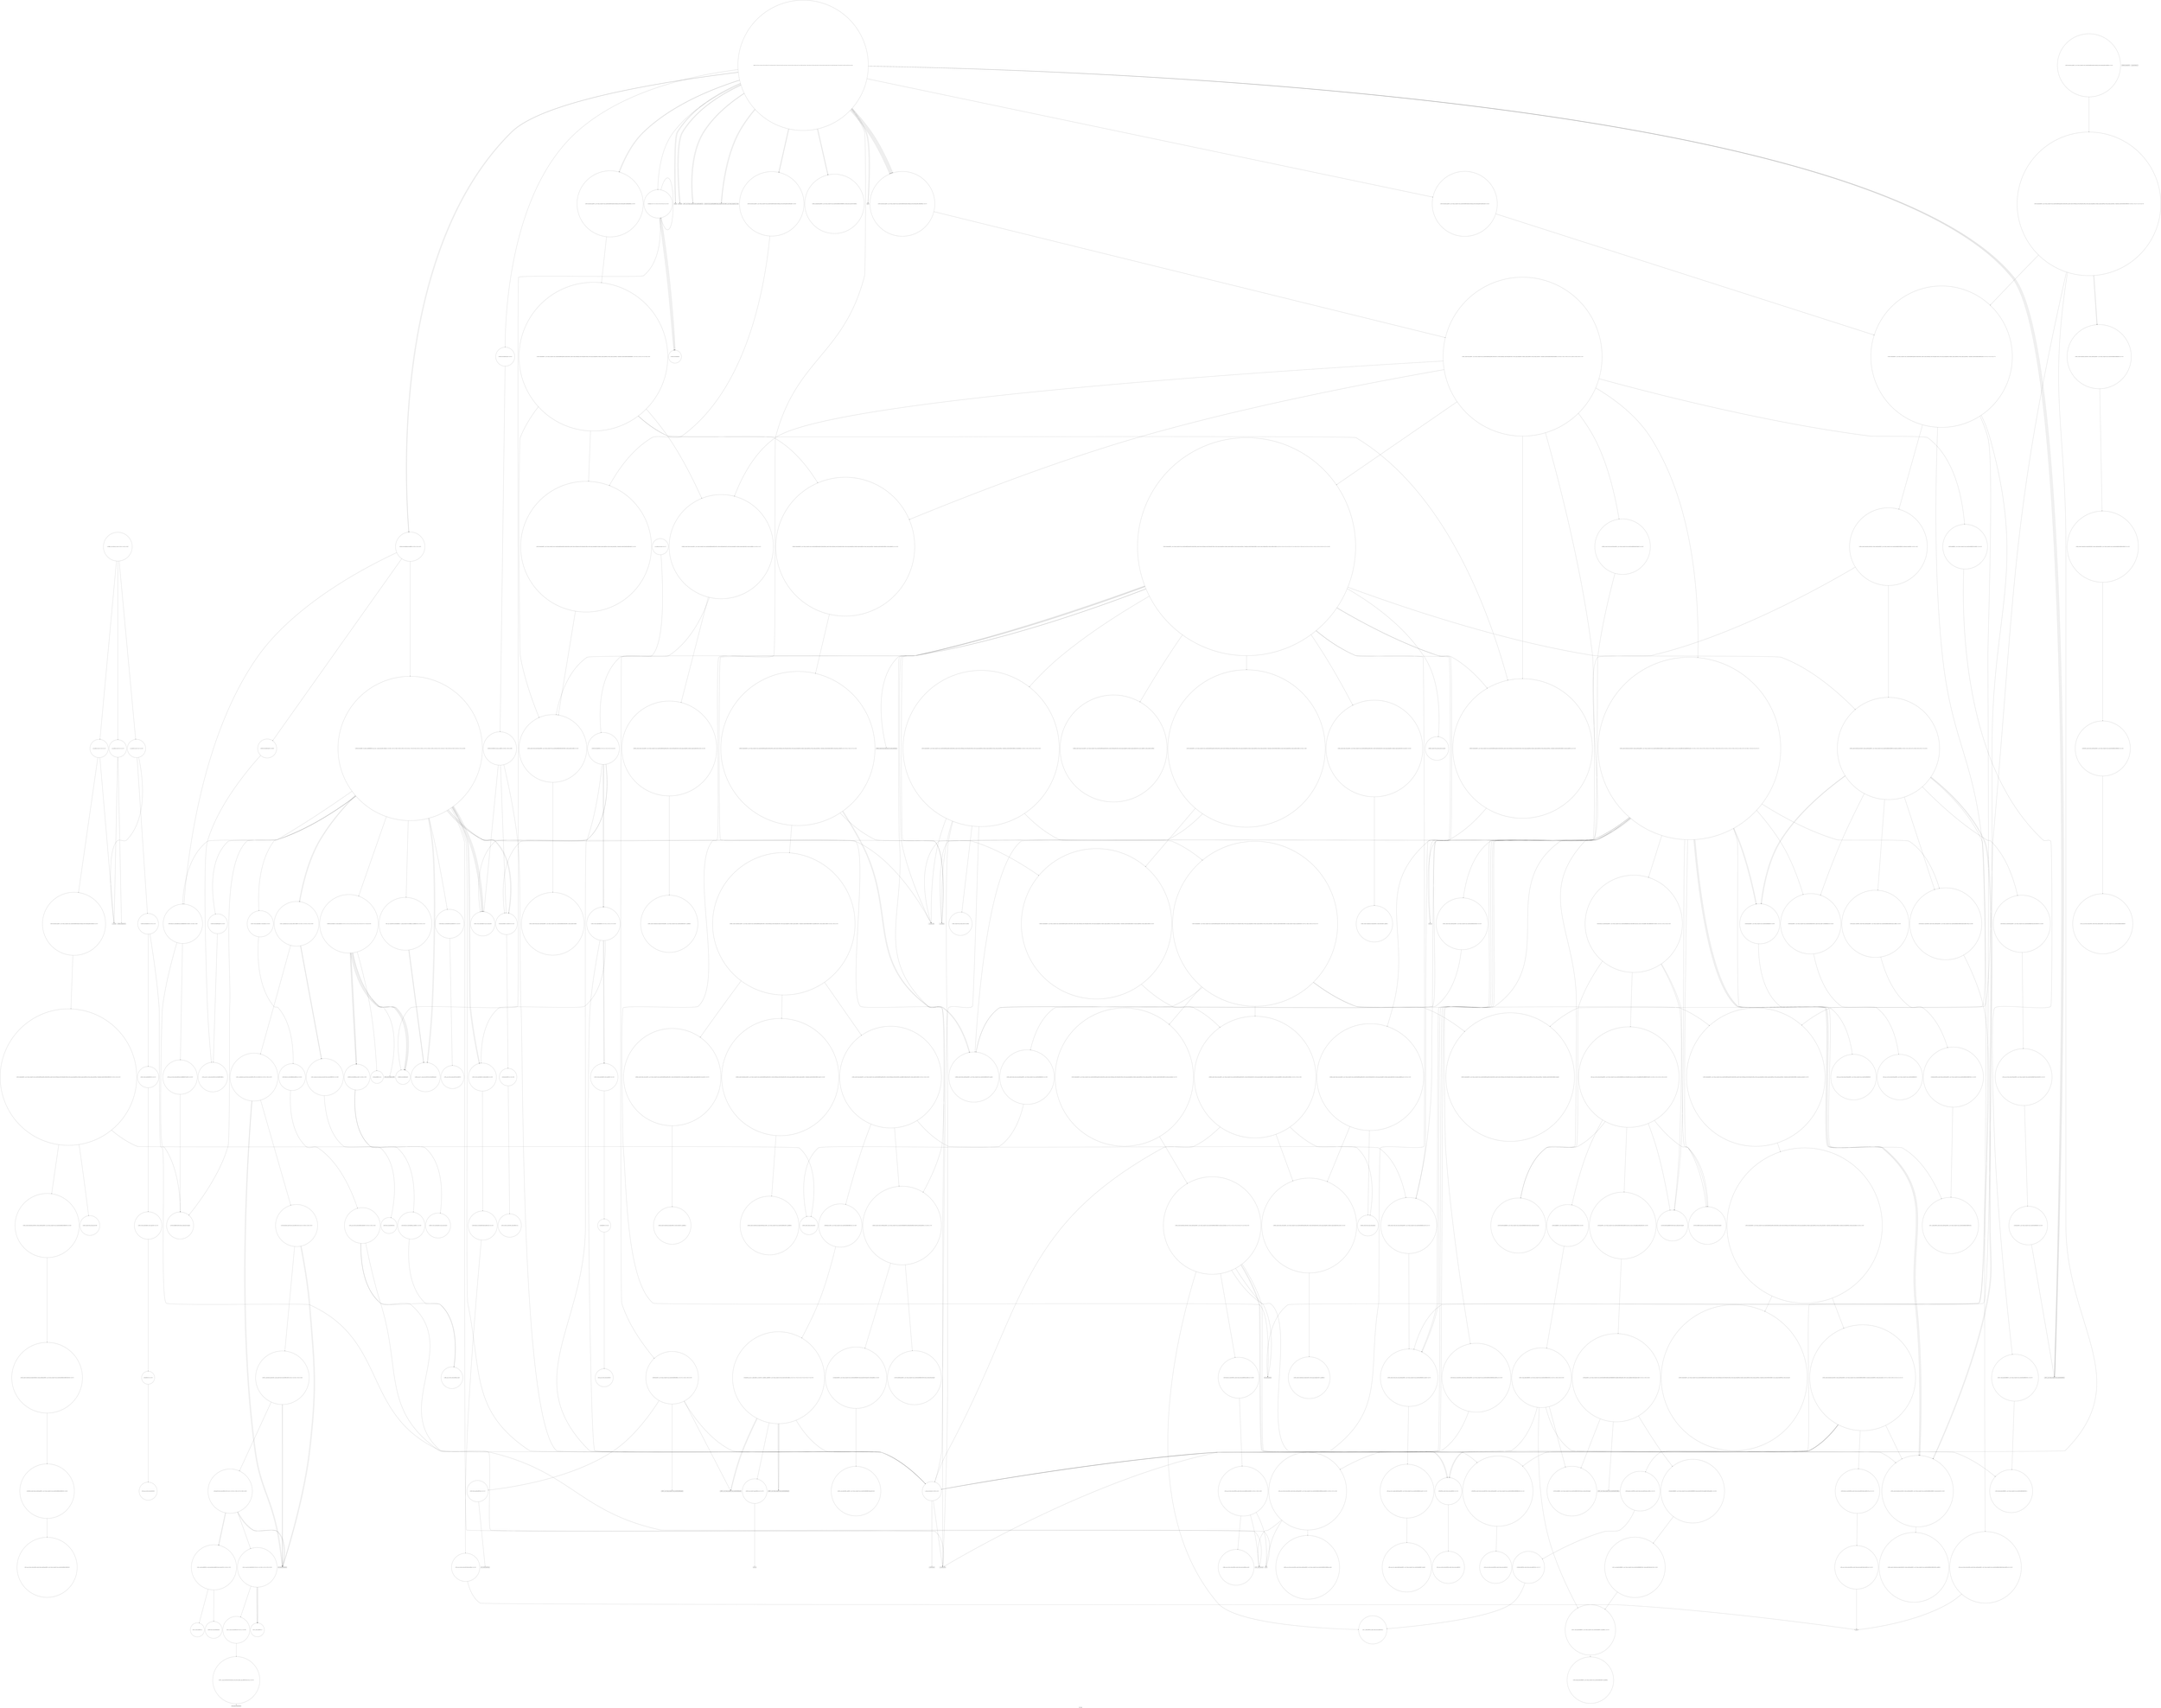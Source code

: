 digraph "Call Graph" {
	label="Call Graph";

	Node0x55c7d8e21f90 [shape=record,shape=circle,label="{__cxx_global_var_init|{<s0>1|<s1>2}}"];
	Node0x55c7d8e21f90:s0 -> Node0x55c7d8e22010[color=black];
	Node0x55c7d8e21f90:s1 -> Node0x55c7d9207bd0[color=black];
	Node0x55c7d920f490 [shape=record,shape=circle,label="{_ZNSt6vectorIiSaIiEE17_M_realloc_insertIJRKiEEEvN9__gnu_cxx17__normal_iteratorIPiS1_EEDpOT_|{<s0>286|<s1>287|<s2>288|<s3>289|<s4>290|<s5>291|<s6>292|<s7>293|<s8>294|<s9>295|<s10>296|<s11>297|<s12>298|<s13>299|<s14>300|<s15>301|<s16>302|<s17>303|<s18>304|<s19>305|<s20>306|<s21>307|<s22>308}}"];
	Node0x55c7d920f490:s0 -> Node0x55c7d920f690[color=black];
	Node0x55c7d920f490:s1 -> Node0x55c7d920f790[color=black];
	Node0x55c7d920f490:s2 -> Node0x55c7d920f710[color=black];
	Node0x55c7d920f490:s3 -> Node0x55c7d920f810[color=black];
	Node0x55c7d920f490:s4 -> Node0x55c7d920f610[color=black];
	Node0x55c7d920f490:s5 -> Node0x55c7d920f410[color=black];
	Node0x55c7d920f490:s6 -> Node0x55c7d920f910[color=black];
	Node0x55c7d920f490:s7 -> Node0x55c7d920b570[color=black];
	Node0x55c7d920f490:s8 -> Node0x55c7d920f890[color=black];
	Node0x55c7d920f490:s9 -> Node0x55c7d920f910[color=black];
	Node0x55c7d920f490:s10 -> Node0x55c7d920b570[color=black];
	Node0x55c7d920f490:s11 -> Node0x55c7d920f890[color=black];
	Node0x55c7d920f490:s12 -> Node0x55c7d9208f50[color=black];
	Node0x55c7d920f490:s13 -> Node0x55c7d920f990[color=black];
	Node0x55c7d920f490:s14 -> Node0x55c7d920e310[color=black];
	Node0x55c7d920f490:s15 -> Node0x55c7d920b570[color=black];
	Node0x55c7d920f490:s16 -> Node0x55c7d920b4f0[color=black];
	Node0x55c7d920f490:s17 -> Node0x55c7d920b770[color=black];
	Node0x55c7d920f490:s18 -> Node0x55c7d920e290[color=black];
	Node0x55c7d920f490:s19 -> Node0x55c7d920b570[color=black];
	Node0x55c7d920f490:s20 -> Node0x55c7d920b4f0[color=black];
	Node0x55c7d920f490:s21 -> Node0x55c7d920b770[color=black];
	Node0x55c7d920f490:s22 -> Node0x55c7d9208ed0[color=black];
	Node0x55c7d92092d0 [shape=record,shape=circle,label="{_ZNKSt8__detail15_Hash_code_baseINSt7__cxx1112basic_stringIcSt11char_traitsIcESaIcEEESt4pairIKS6_iENS_10_Select1stESt4hashIS6_ENS_18_Mod_range_hashingENS_20_Default_ranged_hashELb1EE12_M_hash_codeERS8_|{<s0>140|<s1>141}}"];
	Node0x55c7d92092d0:s0 -> Node0x55c7d9209550[color=black];
	Node0x55c7d92092d0:s1 -> Node0x55c7d92095d0[color=black];
	Node0x55c7d9208150 [shape=record,shape=circle,label="{main|{<s0>23|<s1>24|<s2>25|<s3>26|<s4>27|<s5>28|<s6>29|<s7>30|<s8>31|<s9>32|<s10>33|<s11>34|<s12>35|<s13>36|<s14>37|<s15>38|<s16>39|<s17>40|<s18>41|<s19>42|<s20>43|<s21>44|<s22>45|<s23>46|<s24>47|<s25>48|<s26>49|<s27>50|<s28>51|<s29>52|<s30>53|<s31>54}}"];
	Node0x55c7d9208150:s0 -> Node0x55c7d92081d0[color=black];
	Node0x55c7d9208150:s1 -> Node0x55c7d92081d0[color=black];
	Node0x55c7d9208150:s2 -> Node0x55c7d9208250[color=black];
	Node0x55c7d9208150:s3 -> Node0x55c7d9208250[color=black];
	Node0x55c7d9208150:s4 -> Node0x55c7d92082d0[color=black];
	Node0x55c7d9208150:s5 -> Node0x55c7d92082d0[color=black];
	Node0x55c7d9208150:s6 -> Node0x55c7d9208350[color=black];
	Node0x55c7d9208150:s7 -> Node0x55c7d9208350[color=black];
	Node0x55c7d9208150:s8 -> Node0x55c7d92084d0[color=black];
	Node0x55c7d9208150:s9 -> Node0x55c7d9208550[color=black];
	Node0x55c7d9208150:s10 -> Node0x55c7d9208450[color=black];
	Node0x55c7d9208150:s11 -> Node0x55c7d92085d0[color=black];
	Node0x55c7d9208150:s12 -> Node0x55c7d92088d0[color=black];
	Node0x55c7d9208150:s13 -> Node0x55c7d92088d0[color=black];
	Node0x55c7d9208150:s14 -> Node0x55c7d92084d0[color=black];
	Node0x55c7d9208150:s15 -> Node0x55c7d9208550[color=black];
	Node0x55c7d9208150:s16 -> Node0x55c7d9208450[color=black];
	Node0x55c7d9208150:s17 -> Node0x55c7d92085d0[color=black];
	Node0x55c7d9208150:s18 -> Node0x55c7d92085d0[color=black];
	Node0x55c7d9208150:s19 -> Node0x55c7d92085d0[color=black];
	Node0x55c7d9208150:s20 -> Node0x55c7d9208650[color=black];
	Node0x55c7d9208150:s21 -> Node0x55c7d92085d0[color=black];
	Node0x55c7d9208150:s22 -> Node0x55c7d92085d0[color=black];
	Node0x55c7d9208150:s23 -> Node0x55c7d9208650[color=black];
	Node0x55c7d9208150:s24 -> Node0x55c7d9207fd0[color=black];
	Node0x55c7d9208150:s25 -> Node0x55c7d92086d0[color=black];
	Node0x55c7d9208150:s26 -> Node0x55c7d92086d0[color=black];
	Node0x55c7d9208150:s27 -> Node0x55c7d9208750[color=black];
	Node0x55c7d9208150:s28 -> Node0x55c7d92087d0[color=black];
	Node0x55c7d9208150:s29 -> Node0x55c7d9208850[color=black];
	Node0x55c7d9208150:s30 -> Node0x55c7d92088d0[color=black];
	Node0x55c7d9208150:s31 -> Node0x55c7d92088d0[color=black];
	Node0x55c7d920bb70 [shape=record,shape=circle,label="{_ZNSt16allocator_traitsISaIiEE8max_sizeERKS0_|{<s0>330}}"];
	Node0x55c7d920bb70:s0 -> Node0x55c7d920bc70[color=black];
	Node0x55c7d92099d0 [shape=record,shape=circle,label="{_ZNKSt8__detail18_Mod_range_hashingclEmm}"];
	Node0x55c7d9208850 [shape=record,shape=Mrecord,label="{llvm.memset.p0i8.i64}"];
	Node0x55c7d920c270 [shape=record,shape=circle,label="{_ZSt13__copy_move_aILb1EPiS0_ET1_T0_S2_S1_|{<s0>356}}"];
	Node0x55c7d920c270:s0 -> Node0x55c7d920c370[color=black];
	Node0x55c7d920a0d0 [shape=record,shape=Mrecord,label="{memcmp}"];
	Node0x55c7d9208f50 [shape=record,shape=Mrecord,label="{__cxa_begin_catch}"];
	Node0x55c7d920e010 [shape=record,shape=circle,label="{_ZNSt8__detail10_Hash_nodeISt4pairIKNSt7__cxx1112basic_stringIcSt11char_traitsIcESaIcEEEiELb1EEC2Ev|{<s0>231}}"];
	Node0x55c7d920e010:s0 -> Node0x55c7d920e610[color=black];
	Node0x55c7d920a670 [shape=record,shape=circle,label="{_ZSt11__addressofINSt8__detail10_Hash_nodeISt4pairIKNSt7__cxx1112basic_stringIcSt11char_traitsIcESaIcEEEiELb1EEEEPT_RSC_}"];
	Node0x55c7d920e710 [shape=record,shape=circle,label="{_ZNSt5tupleIJRKNSt7__cxx1112basic_stringIcSt11char_traitsIcESaIcEEEEEC2EOS8_|{<s0>245}}"];
	Node0x55c7d920e710:s0 -> Node0x55c7d920e810[color=black];
	Node0x55c7d920ad70 [shape=record,shape=circle,label="{_ZNSaIPNSt8__detail15_Hash_node_baseEEC2INS_10_Hash_nodeISt4pairIKNSt7__cxx1112basic_stringIcSt11char_traitsIcESaIcEEEiELb1EEEEERKSaIT_E|{<s0>114}}"];
	Node0x55c7d920ad70:s0 -> Node0x55c7d920aff0[color=black];
	Node0x55c7d920ee10 [shape=record,shape=circle,label="{_ZNSt10_HashtableINSt7__cxx1112basic_stringIcSt11char_traitsIcESaIcEEESt4pairIKS5_iESaIS8_ENSt8__detail10_Select1stESt8equal_toIS5_ESt4hashIS5_ENSA_18_Mod_range_hashingENSA_20_Default_ranged_hashENSA_20_Prime_rehash_policyENSA_17_Hashtable_traitsILb1ELb0ELb1EEEE9_M_rehashEmRKm|{<s0>258|<s1>259|<s2>260|<s3>261|<s4>262|<s5>263}}"];
	Node0x55c7d920ee10:s0 -> Node0x55c7d920f010[color=black];
	Node0x55c7d920ee10:s1 -> Node0x55c7d9208f50[color=black];
	Node0x55c7d920ee10:s2 -> Node0x55c7d920f090[color=black];
	Node0x55c7d920ee10:s3 -> Node0x55c7d920e290[color=black];
	Node0x55c7d920ee10:s4 -> Node0x55c7d920e310[color=black];
	Node0x55c7d920ee10:s5 -> Node0x55c7d9208ed0[color=black];
	Node0x55c7d920b470 [shape=record,shape=circle,label="{_ZN9__gnu_cxx13new_allocatorIiEC2Ev}"];
	Node0x55c7d8e22010 [shape=record,shape=Mrecord,label="{_ZNSt8ios_base4InitC1Ev}"];
	Node0x55c7d920f510 [shape=record,shape=circle,label="{_ZNSt6vectorIiSaIiEE3endEv|{<s0>309}}"];
	Node0x55c7d920f510:s0 -> Node0x55c7d920bcf0[color=black];
	Node0x55c7d9209350 [shape=record,shape=circle,label="{_ZNKSt10_HashtableINSt7__cxx1112basic_stringIcSt11char_traitsIcESaIcEEESt4pairIKS5_iESaIS8_ENSt8__detail10_Select1stESt8equal_toIS5_ESt4hashIS5_ENSA_18_Mod_range_hashingENSA_20_Default_ranged_hashENSA_20_Prime_rehash_policyENSA_17_Hashtable_traitsILb1ELb0ELb1EEEE15_M_bucket_indexERS7_m|{<s0>142}}"];
	Node0x55c7d9209350:s0 -> Node0x55c7d92098d0[color=black];
	Node0x55c7d92081d0 [shape=record,shape=Mrecord,label="{freopen}"];
	Node0x55c7d920bbf0 [shape=record,shape=circle,label="{_ZNKSt12_Vector_baseIiSaIiEE19_M_get_Tp_allocatorEv}"];
	Node0x55c7d9209a50 [shape=record,shape=circle,label="{_ZNSt8__detail21_Hashtable_ebo_helperILi2ENS_18_Mod_range_hashingELb1EE7_S_cgetERKS2_}"];
	Node0x55c7d92088d0 [shape=record,shape=Mrecord,label="{_ZNSt7__cxx1112basic_stringIcSt11char_traitsIcESaIcEED1Ev}"];
	Node0x55c7d920c2f0 [shape=record,shape=circle,label="{_ZSt12__niter_baseIPiET_S1_}"];
	Node0x55c7d920a150 [shape=record,shape=circle,label="{_ZSt3getILm0EKNSt7__cxx1112basic_stringIcSt11char_traitsIcESaIcEEEiERNSt13tuple_elementIXT_ESt4pairIT0_T1_EE4typeERSB_|{<s0>180}}"];
	Node0x55c7d920a150:s0 -> Node0x55c7d920da90[color=black];
	Node0x55c7d9208fd0 [shape=record,shape=Mrecord,label="{_ZSt9terminatev}"];
	Node0x55c7d920e090 [shape=record,shape=circle,label="{_ZNSt16allocator_traitsISaISt4pairIKNSt7__cxx1112basic_stringIcSt11char_traitsIcESaIcEEEiEEE9constructIS8_JRKSt21piecewise_construct_tSt5tupleIJRS7_EESF_IJEEEEEvRS9_PT_DpOT0_|{<s0>232|<s1>233|<s2>234|<s3>235}}"];
	Node0x55c7d920e090:s0 -> Node0x55c7d920e110[color=black];
	Node0x55c7d920e090:s1 -> Node0x55c7d920e190[color=black];
	Node0x55c7d920e090:s2 -> Node0x55c7d920e210[color=black];
	Node0x55c7d920e090:s3 -> Node0x55c7d920e690[color=black];
	Node0x55c7d920a6f0 [shape=record,shape=circle,label="{_ZNSt8__detail21_Hashtable_ebo_helperILi0ESaINS_10_Hash_nodeISt4pairIKNSt7__cxx1112basic_stringIcSt11char_traitsIcESaIcEEEiELb1EEEELb1EE6_S_getERSD_}"];
	Node0x55c7d920e790 [shape=record,shape=circle,label="{_ZNSt4pairIKNSt7__cxx1112basic_stringIcSt11char_traitsIcESaIcEEEiEC2IJRS6_EJEEESt21piecewise_construct_tSt5tupleIJDpT_EESB_IJDpT0_EE|{<s0>246}}"];
	Node0x55c7d920e790:s0 -> Node0x55c7d920ea90[color=black];
	Node0x55c7d920adf0 [shape=record,shape=circle,label="{_ZNSt16allocator_traitsISaIPNSt8__detail15_Hash_node_baseEEE10deallocateERS3_PS2_m|{<s0>115}}"];
	Node0x55c7d920adf0:s0 -> Node0x55c7d920b070[color=black];
	Node0x55c7d920ee90 [shape=record,shape=circle,label="{_ZNSt8__detail15_Hash_code_baseINSt7__cxx1112basic_stringIcSt11char_traitsIcESaIcEEESt4pairIKS6_iENS_10_Select1stESt4hashIS6_ENS_18_Mod_range_hashingENS_20_Default_ranged_hashELb1EE10_M_extractEv|{<s0>264}}"];
	Node0x55c7d920ee90:s0 -> Node0x55c7d920f390[color=black];
	Node0x55c7d920b4f0 [shape=record,shape=circle,label="{_ZSt8_DestroyIPiiEvT_S1_RSaIT0_E|{<s0>124}}"];
	Node0x55c7d920b4f0:s0 -> Node0x55c7d920b670[color=black];
	Node0x55c7d9207b50 [shape=record,shape=Mrecord,label="{_ZNSt8ios_base4InitD1Ev}"];
	Node0x55c7d920f590 [shape=record,shape=circle,label="{_ZN9__gnu_cxx13new_allocatorIiE9constructIiJRKiEEEvPT_DpOT0_|{<s0>310}}"];
	Node0x55c7d920f590:s0 -> Node0x55c7d920f610[color=black];
	Node0x55c7d92093d0 [shape=record,shape=circle,label="{_ZNKSt10_HashtableINSt7__cxx1112basic_stringIcSt11char_traitsIcESaIcEEESt4pairIKS5_iESaIS8_ENSt8__detail10_Select1stESt8equal_toIS5_ESt4hashIS5_ENSA_18_Mod_range_hashingENSA_20_Default_ranged_hashENSA_20_Prime_rehash_policyENSA_17_Hashtable_traitsILb1ELb0ELb1EEEE12_M_find_nodeEmRS7_m|{<s0>143}}"];
	Node0x55c7d92093d0:s0 -> Node0x55c7d9209ad0[color=black];
	Node0x55c7d9208250 [shape=record,shape=Mrecord,label="{_ZNSirsERi}"];
	Node0x55c7d920bc70 [shape=record,shape=circle,label="{_ZNK9__gnu_cxx13new_allocatorIiE8max_sizeEv}"];
	Node0x55c7d9209ad0 [shape=record,shape=circle,label="{_ZNKSt10_HashtableINSt7__cxx1112basic_stringIcSt11char_traitsIcESaIcEEESt4pairIKS5_iESaIS8_ENSt8__detail10_Select1stESt8equal_toIS5_ESt4hashIS5_ENSA_18_Mod_range_hashingENSA_20_Default_ranged_hashENSA_20_Prime_rehash_policyENSA_17_Hashtable_traitsILb1ELb0ELb1EEEE19_M_find_before_nodeEmRS7_m|{<s0>155|<s1>156|<s2>157|<s3>158}}"];
	Node0x55c7d9209ad0:s0 -> Node0x55c7d9209b50[color=black];
	Node0x55c7d9209ad0:s1 -> Node0x55c7d9209150[color=black];
	Node0x55c7d9209ad0:s2 -> Node0x55c7d9209bd0[color=black];
	Node0x55c7d9209ad0:s3 -> Node0x55c7d9209150[color=black];
	Node0x55c7d9208950 [shape=record,shape=circle,label="{_ZNSt10_HashtableINSt7__cxx1112basic_stringIcSt11char_traitsIcESaIcEEESt4pairIKS5_iESaIS8_ENSt8__detail10_Select1stESt8equal_toIS5_ESt4hashIS5_ENSA_18_Mod_range_hashingENSA_20_Default_ranged_hashENSA_20_Prime_rehash_policyENSA_17_Hashtable_traitsILb1ELb0ELb1EEEEC2Ev|{<s0>63|<s1>64|<s2>65}}"];
	Node0x55c7d9208950:s0 -> Node0x55c7d92089d0[color=black];
	Node0x55c7d9208950:s1 -> Node0x55c7d9208a50[color=black];
	Node0x55c7d9208950:s2 -> Node0x55c7d9208ad0[color=black];
	Node0x55c7d920c370 [shape=record,shape=circle,label="{_ZNSt11__copy_moveILb1ELb1ESt26random_access_iterator_tagE8__copy_mIiEEPT_PKS3_S6_S4_|{<s0>357}}"];
	Node0x55c7d920c370:s0 -> Node0x55c7d920c3f0[color=black];
	Node0x55c7d920a1d0 [shape=record,shape=circle,label="{_ZSt7forwardIRSt4pairIKNSt7__cxx1112basic_stringIcSt11char_traitsIcESaIcEEEiEEOT_RNSt16remove_referenceISA_E4typeE}"];
	Node0x55c7d9209050 [shape=record,shape=circle,label="{_ZNSt8__detail16_Hashtable_allocISaINS_10_Hash_nodeISt4pairIKNSt7__cxx1112basic_stringIcSt11char_traitsIcESaIcEEEiELb1EEEEE19_M_deallocate_nodesEPSB_|{<s0>82|<s1>83}}"];
	Node0x55c7d9209050:s0 -> Node0x55c7d9209150[color=black];
	Node0x55c7d9209050:s1 -> Node0x55c7d92091d0[color=black];
	Node0x55c7d920e110 [shape=record,shape=circle,label="{_ZSt7forwardIRKSt21piecewise_construct_tEOT_RNSt16remove_referenceIS3_E4typeE}"];
	Node0x55c7d920a770 [shape=record,shape=circle,label="{_ZN9__gnu_cxx13new_allocatorISt4pairIKNSt7__cxx1112basic_stringIcSt11char_traitsIcESaIcEEEiEEC2Ev}"];
	Node0x55c7d920e810 [shape=record,shape=circle,label="{_ZNSt11_Tuple_implILm0EJRKNSt7__cxx1112basic_stringIcSt11char_traitsIcESaIcEEEEEC2EOS8_|{<s0>247|<s1>248|<s2>249|<s3>250}}"];
	Node0x55c7d920e810:s0 -> Node0x55c7d920e910[color=black];
	Node0x55c7d920e810:s1 -> Node0x55c7d920e890[color=black];
	Node0x55c7d920e810:s2 -> Node0x55c7d920e990[color=black];
	Node0x55c7d920e810:s3 -> Node0x55c7d9208ed0[color=black];
	Node0x55c7d920ae70 [shape=record,shape=circle,label="{_ZNSaIPNSt8__detail15_Hash_node_baseEED2Ev|{<s0>116}}"];
	Node0x55c7d920ae70:s0 -> Node0x55c7d920b0f0[color=black];
	Node0x55c7d920ef10 [shape=record,shape=circle,label="{_ZNKSt8__detail15_Hash_code_baseINSt7__cxx1112basic_stringIcSt11char_traitsIcESaIcEEESt4pairIKS6_iENS_10_Select1stESt4hashIS6_ENS_18_Mod_range_hashingENS_20_Default_ranged_hashELb1EE13_M_store_codeEPNS_10_Hash_nodeIS9_Lb1EEEm}"];
	Node0x55c7d920b570 [shape=record,shape=circle,label="{_ZNSt12_Vector_baseIiSaIiEE19_M_get_Tp_allocatorEv}"];
	Node0x55c7d9207bd0 [shape=record,shape=Mrecord,label="{__cxa_atexit}"];
	Node0x55c7d920f610 [shape=record,shape=circle,label="{_ZSt7forwardIRKiEOT_RNSt16remove_referenceIS2_E4typeE}"];
	Node0x55c7d9209450 [shape=record,shape=circle,label="{_ZNSt8__detail14_Node_iteratorISt4pairIKNSt7__cxx1112basic_stringIcSt11char_traitsIcESaIcEEEiELb0ELb1EEC2EPNS_10_Hash_nodeIS9_Lb1EEE|{<s0>144}}"];
	Node0x55c7d9209450:s0 -> Node0x55c7d920dc90[color=black];
	Node0x55c7d92082d0 [shape=record,shape=Mrecord,label="{_ZNSt7__cxx1112basic_stringIcSt11char_traitsIcESaIcEEC1Ev}"];
	Node0x55c7d920bcf0 [shape=record,shape=circle,label="{_ZN9__gnu_cxx17__normal_iteratorIPiSt6vectorIiSaIiEEEC2ERKS1_}"];
	Node0x55c7d9209b50 [shape=record,shape=circle,label="{_ZNKSt8__detail15_Hashtable_baseINSt7__cxx1112basic_stringIcSt11char_traitsIcESaIcEEESt4pairIKS6_iENS_10_Select1stESt8equal_toIS6_ESt4hashIS6_ENS_18_Mod_range_hashingENS_20_Default_ranged_hashENS_17_Hashtable_traitsILb1ELb0ELb1EEEE9_M_equalsERS8_mPNS_10_Hash_nodeIS9_Lb1EEE|{<s0>159|<s1>160|<s2>161}}"];
	Node0x55c7d9209b50:s0 -> Node0x55c7d9209cd0[color=black];
	Node0x55c7d9209b50:s1 -> Node0x55c7d9209d50[color=black];
	Node0x55c7d9209b50:s2 -> Node0x55c7d9209c50[color=black];
	Node0x55c7d92089d0 [shape=record,shape=circle,label="{_ZNSt8__detail16_Hashtable_allocISaINS_10_Hash_nodeISt4pairIKNSt7__cxx1112basic_stringIcSt11char_traitsIcESaIcEEEiELb1EEEEEC2Ev|{<s0>66}}"];
	Node0x55c7d92089d0:s0 -> Node0x55c7d9208b50[color=black];
	Node0x55c7d920c3f0 [shape=record,shape=Mrecord,label="{llvm.memmove.p0i8.p0i8.i64}"];
	Node0x55c7d920da90 [shape=record,shape=circle,label="{_ZNSt10__pair_getILm0EE5__getIKNSt7__cxx1112basic_stringIcSt11char_traitsIcESaIcEEEiEERT_RSt4pairIS9_T0_E}"];
	Node0x55c7d92090d0 [shape=record,shape=circle,label="{_ZNKSt10_HashtableINSt7__cxx1112basic_stringIcSt11char_traitsIcESaIcEEESt4pairIKS5_iESaIS8_ENSt8__detail10_Select1stESt8equal_toIS5_ESt4hashIS5_ENSA_18_Mod_range_hashingENSA_20_Default_ranged_hashENSA_20_Prime_rehash_policyENSA_17_Hashtable_traitsILb1ELb0ELb1EEEE8_M_beginEv}"];
	Node0x55c7d920e190 [shape=record,shape=circle,label="{_ZSt7forwardISt5tupleIJRKNSt7__cxx1112basic_stringIcSt11char_traitsIcESaIcEEEEEEOT_RNSt16remove_referenceISA_E4typeE}"];
	Node0x55c7d920a7f0 [shape=record,shape=circle,label="{_ZN9__gnu_cxx13new_allocatorISt4pairIKNSt7__cxx1112basic_stringIcSt11char_traitsIcESaIcEEEiEE7destroyIS9_EEvPT_|{<s0>101}}"];
	Node0x55c7d920a7f0:s0 -> Node0x55c7d920a870[color=black];
	Node0x55c7d920e890 [shape=record,shape=circle,label="{_ZSt7forwardIRKNSt7__cxx1112basic_stringIcSt11char_traitsIcESaIcEEEEOT_RNSt16remove_referenceIS8_E4typeE}"];
	Node0x55c7d920aef0 [shape=record,shape=circle,label="{_ZSt9addressofIPNSt8__detail15_Hash_node_baseEEPT_RS3_|{<s0>117}}"];
	Node0x55c7d920aef0:s0 -> Node0x55c7d920af70[color=black];
	Node0x55c7d920ef90 [shape=record,shape=circle,label="{_ZNSt10_HashtableINSt7__cxx1112basic_stringIcSt11char_traitsIcESaIcEEESt4pairIKS5_iESaIS8_ENSt8__detail10_Select1stESt8equal_toIS5_ESt4hashIS5_ENSA_18_Mod_range_hashingENSA_20_Default_ranged_hashENSA_20_Prime_rehash_policyENSA_17_Hashtable_traitsILb1ELb0ELb1EEEE22_M_insert_bucket_beginEmPNSA_10_Hash_nodeIS8_Lb1EEE|{<s0>265|<s1>266}}"];
	Node0x55c7d920ef90:s0 -> Node0x55c7d9209150[color=black];
	Node0x55c7d920ef90:s1 -> Node0x55c7d9209bd0[color=black];
	Node0x55c7d920b5f0 [shape=record,shape=circle,label="{_ZNSt12_Vector_baseIiSaIiEED2Ev|{<s0>125|<s1>126|<s2>127|<s3>128}}"];
	Node0x55c7d920b5f0:s0 -> Node0x55c7d920b770[color=black];
	Node0x55c7d920b5f0:s1 -> Node0x55c7d920b7f0[color=black];
	Node0x55c7d920b5f0:s2 -> Node0x55c7d920b7f0[color=black];
	Node0x55c7d920b5f0:s3 -> Node0x55c7d9208ed0[color=black];
	Node0x55c7d9207c50 [shape=record,shape=circle,label="{__cxx_global_var_init.1|{<s0>3|<s1>4}}"];
	Node0x55c7d9207c50:s0 -> Node0x55c7d9207cd0[color=black];
	Node0x55c7d9207c50:s1 -> Node0x55c7d9207bd0[color=black];
	Node0x55c7d920f690 [shape=record,shape=circle,label="{_ZNKSt6vectorIiSaIiEE12_M_check_lenEmPKc|{<s0>311|<s1>312|<s2>313|<s3>314|<s4>315|<s5>316|<s6>317|<s7>318|<s8>319}}"];
	Node0x55c7d920f690:s0 -> Node0x55c7d920fa10[color=black];
	Node0x55c7d920f690:s1 -> Node0x55c7d9208050[color=black];
	Node0x55c7d920f690:s2 -> Node0x55c7d920ba70[color=black];
	Node0x55c7d920f690:s3 -> Node0x55c7d9208050[color=black];
	Node0x55c7d920f690:s4 -> Node0x55c7d9208050[color=black];
	Node0x55c7d920f690:s5 -> Node0x55c7d920baf0[color=black];
	Node0x55c7d920f690:s6 -> Node0x55c7d9208050[color=black];
	Node0x55c7d920f690:s7 -> Node0x55c7d920fa10[color=black];
	Node0x55c7d920f690:s8 -> Node0x55c7d920fa10[color=black];
	Node0x55c7d92094d0 [shape=record,shape=circle,label="{_ZNSt10_HashtableINSt7__cxx1112basic_stringIcSt11char_traitsIcESaIcEEESt4pairIKS5_iESaIS8_ENSt8__detail10_Select1stESt8equal_toIS5_ESt4hashIS5_ENSA_18_Mod_range_hashingENSA_20_Default_ranged_hashENSA_20_Prime_rehash_policyENSA_17_Hashtable_traitsILb1ELb0ELb1EEEE3endEv|{<s0>145}}"];
	Node0x55c7d92094d0:s0 -> Node0x55c7d9209450[color=black];
	Node0x55c7d9208350 [shape=record,shape=Mrecord,label="{_ZStrsIcSt11char_traitsIcESaIcEERSt13basic_istreamIT_T0_ES7_RNSt7__cxx1112basic_stringIS4_S5_T1_EE}"];
	Node0x55c7d920bd70 [shape=record,shape=circle,label="{_ZNSt16allocator_traitsISaIiEE8allocateERS0_m|{<s0>331}}"];
	Node0x55c7d920bd70:s0 -> Node0x55c7d920bdf0[color=black];
	Node0x55c7d9209bd0 [shape=record,shape=circle,label="{_ZNKSt10_HashtableINSt7__cxx1112basic_stringIcSt11char_traitsIcESaIcEEESt4pairIKS5_iESaIS8_ENSt8__detail10_Select1stESt8equal_toIS5_ESt4hashIS5_ENSA_18_Mod_range_hashingENSA_20_Default_ranged_hashENSA_20_Prime_rehash_policyENSA_17_Hashtable_traitsILb1ELb0ELb1EEEE15_M_bucket_indexEPNSA_10_Hash_nodeIS8_Lb1EEE|{<s0>162}}"];
	Node0x55c7d9209bd0:s0 -> Node0x55c7d920dc10[color=black];
	Node0x55c7d9208a50 [shape=record,shape=circle,label="{_ZNSt8__detail15_Hash_node_baseC2Ev}"];
	Node0x55c7d920c470 [shape=record,shape=circle,label="{_ZSt12__miter_baseIPiET_S1_}"];
	Node0x55c7d920db10 [shape=record,shape=circle,label="{_ZNSt8__detail21_Hashtable_ebo_helperILi0ESt8equal_toINSt7__cxx1112basic_stringIcSt11char_traitsIcESaIcEEEELb1EE7_S_cgetERKS9_}"];
	Node0x55c7d9209150 [shape=record,shape=circle,label="{_ZNKSt8__detail10_Hash_nodeISt4pairIKNSt7__cxx1112basic_stringIcSt11char_traitsIcESaIcEEEiELb1EE7_M_nextEv}"];
	Node0x55c7d920e210 [shape=record,shape=circle,label="{_ZSt7forwardISt5tupleIJEEEOT_RNSt16remove_referenceIS2_E4typeE}"];
	Node0x55c7d920a870 [shape=record,shape=circle,label="{_ZNSt4pairIKNSt7__cxx1112basic_stringIcSt11char_traitsIcESaIcEEEiED2Ev|{<s0>102}}"];
	Node0x55c7d920a870:s0 -> Node0x55c7d92088d0[color=black];
	Node0x55c7d920e910 [shape=record,shape=circle,label="{_ZNSt11_Tuple_implILm0EJRKNSt7__cxx1112basic_stringIcSt11char_traitsIcESaIcEEEEE7_M_headERS8_|{<s0>251}}"];
	Node0x55c7d920e910:s0 -> Node0x55c7d920ea10[color=black];
	Node0x55c7d920af70 [shape=record,shape=circle,label="{_ZSt11__addressofIPNSt8__detail15_Hash_node_baseEEPT_RS3_}"];
	Node0x55c7d920f010 [shape=record,shape=circle,label="{_ZNSt10_HashtableINSt7__cxx1112basic_stringIcSt11char_traitsIcESaIcEEESt4pairIKS5_iESaIS8_ENSt8__detail10_Select1stESt8equal_toIS5_ESt4hashIS5_ENSA_18_Mod_range_hashingENSA_20_Default_ranged_hashENSA_20_Prime_rehash_policyENSA_17_Hashtable_traitsILb1ELb0ELb1EEEE13_M_rehash_auxEmSt17integral_constantIbLb1EE|{<s0>267|<s1>268|<s2>269|<s3>270|<s4>271}}"];
	Node0x55c7d920f010:s0 -> Node0x55c7d920f110[color=black];
	Node0x55c7d920f010:s1 -> Node0x55c7d92090d0[color=black];
	Node0x55c7d920f010:s2 -> Node0x55c7d9209150[color=black];
	Node0x55c7d920f010:s3 -> Node0x55c7d920dc10[color=black];
	Node0x55c7d920f010:s4 -> Node0x55c7d9208dd0[color=black];
	Node0x55c7d920b670 [shape=record,shape=circle,label="{_ZSt8_DestroyIPiEvT_S1_|{<s0>129}}"];
	Node0x55c7d920b670:s0 -> Node0x55c7d920b6f0[color=black];
	Node0x55c7d9207cd0 [shape=record,shape=circle,label="{_ZNSt13unordered_mapINSt7__cxx1112basic_stringIcSt11char_traitsIcESaIcEEEiSt4hashIS5_ESt8equal_toIS5_ESaISt4pairIKS5_iEEEC2Ev|{<s0>5}}"];
	Node0x55c7d9207cd0:s0 -> Node0x55c7d9208950[color=black];
	Node0x55c7d920f710 [shape=record,shape=circle,label="{_ZN9__gnu_cxxmiIPiSt6vectorIiSaIiEEEENS_17__normal_iteratorIT_T0_E15difference_typeERKS8_SB_|{<s0>320|<s1>321}}"];
	Node0x55c7d920f710:s0 -> Node0x55c7d920f910[color=black];
	Node0x55c7d920f710:s1 -> Node0x55c7d920f910[color=black];
	Node0x55c7d9209550 [shape=record,shape=circle,label="{_ZNKSt8__detail15_Hash_code_baseINSt7__cxx1112basic_stringIcSt11char_traitsIcESaIcEEESt4pairIKS6_iENS_10_Select1stESt4hashIS6_ENS_18_Mod_range_hashingENS_20_Default_ranged_hashELb1EE5_M_h1Ev|{<s0>146}}"];
	Node0x55c7d9209550:s0 -> Node0x55c7d9209650[color=black];
	Node0x55c7d92083d0 [shape=record,shape=Mrecord,label="{__gxx_personality_v0}"];
	Node0x55c7d920bdf0 [shape=record,shape=circle,label="{_ZN9__gnu_cxx13new_allocatorIiE8allocateEmPKv|{<s0>332|<s1>333|<s2>334}}"];
	Node0x55c7d920bdf0:s0 -> Node0x55c7d920bc70[color=black];
	Node0x55c7d920bdf0:s1 -> Node0x55c7d920e510[color=black];
	Node0x55c7d920bdf0:s2 -> Node0x55c7d920e590[color=black];
	Node0x55c7d9209c50 [shape=record,shape=circle,label="{_ZNSt8__detail13_Equal_helperINSt7__cxx1112basic_stringIcSt11char_traitsIcESaIcEEESt4pairIKS6_iENS_10_Select1stESt8equal_toIS6_EmLb1EE9_S_equalsERKSC_RKSA_RS8_mPNS_10_Hash_nodeIS9_Lb1EEE|{<s0>163|<s1>164|<s2>165}}"];
	Node0x55c7d9209c50:s0 -> Node0x55c7d9209ed0[color=black];
	Node0x55c7d9209c50:s1 -> Node0x55c7d9209e50[color=black];
	Node0x55c7d9209c50:s2 -> Node0x55c7d9209dd0[color=black];
	Node0x55c7d9208ad0 [shape=record,shape=circle,label="{_ZNSt8__detail20_Prime_rehash_policyC2Ef}"];
	Node0x55c7d920c4f0 [shape=record,shape=circle,label="{_ZNKSt13move_iteratorIPiE4baseEv}"];
	Node0x55c7d920db90 [shape=record,shape=circle,label="{_ZNSt8__detail21_Hashtable_ebo_helperILi0ENS_10_Select1stELb1EE7_S_cgetERKS2_}"];
	Node0x55c7d92091d0 [shape=record,shape=circle,label="{_ZNSt8__detail16_Hashtable_allocISaINS_10_Hash_nodeISt4pairIKNSt7__cxx1112basic_stringIcSt11char_traitsIcESaIcEEEiELb1EEEEE18_M_deallocate_nodeEPSB_|{<s0>84|<s1>85|<s2>86|<s3>87|<s4>88|<s5>89|<s6>90|<s7>91|<s8>92}}"];
	Node0x55c7d92091d0:s0 -> Node0x55c7d920a270[color=black];
	Node0x55c7d92091d0:s1 -> Node0x55c7d920a2f0[color=black];
	Node0x55c7d92091d0:s2 -> Node0x55c7d920a370[color=black];
	Node0x55c7d92091d0:s3 -> Node0x55c7d920a470[color=black];
	Node0x55c7d92091d0:s4 -> Node0x55c7d920a3f0[color=black];
	Node0x55c7d92091d0:s5 -> Node0x55c7d920a2f0[color=black];
	Node0x55c7d92091d0:s6 -> Node0x55c7d920a4f0[color=black];
	Node0x55c7d92091d0:s7 -> Node0x55c7d920a570[color=black];
	Node0x55c7d92091d0:s8 -> Node0x55c7d920a570[color=black];
	Node0x55c7d920e290 [shape=record,shape=Mrecord,label="{__cxa_rethrow}"];
	Node0x55c7d920a8f0 [shape=record,shape=circle,label="{_ZN9__gnu_cxx16__aligned_bufferISt4pairIKNSt7__cxx1112basic_stringIcSt11char_traitsIcESaIcEEEiEE6_M_ptrEv|{<s0>103}}"];
	Node0x55c7d920a8f0:s0 -> Node0x55c7d920a970[color=black];
	Node0x55c7d920e990 [shape=record,shape=circle,label="{_ZNSt10_Head_baseILm0ERKNSt7__cxx1112basic_stringIcSt11char_traitsIcESaIcEEELb0EEC2ES7_}"];
	Node0x55c7d920aff0 [shape=record,shape=circle,label="{_ZN9__gnu_cxx13new_allocatorIPNSt8__detail15_Hash_node_baseEEC2Ev}"];
	Node0x55c7d920f090 [shape=record,shape=circle,label="{_ZNSt8__detail20_Prime_rehash_policy8_M_resetEm}"];
	Node0x55c7d920b6f0 [shape=record,shape=circle,label="{_ZNSt12_Destroy_auxILb1EE9__destroyIPiEEvT_S3_}"];
	Node0x55c7d9207d50 [shape=record,shape=circle,label="{_ZNSt13unordered_mapINSt7__cxx1112basic_stringIcSt11char_traitsIcESaIcEEEiSt4hashIS5_ESt8equal_toIS5_ESaISt4pairIKS5_iEEED2Ev|{<s0>6}}"];
	Node0x55c7d9207d50:s0 -> Node0x55c7d9208cd0[color=black];
	Node0x55c7d920f790 [shape=record,shape=circle,label="{_ZNSt6vectorIiSaIiEE5beginEv|{<s0>322}}"];
	Node0x55c7d920f790:s0 -> Node0x55c7d920bcf0[color=black];
	Node0x55c7d92095d0 [shape=record,shape=circle,label="{_ZNKSt4hashINSt7__cxx1112basic_stringIcSt11char_traitsIcESaIcEEEEclERKS5_|{<s0>147|<s1>148|<s2>149|<s3>150}}"];
	Node0x55c7d92095d0:s0 -> Node0x55c7d9209750[color=black];
	Node0x55c7d92095d0:s1 -> Node0x55c7d92097d0[color=black];
	Node0x55c7d92095d0:s2 -> Node0x55c7d92096d0[color=black];
	Node0x55c7d92095d0:s3 -> Node0x55c7d9208ed0[color=black];
	Node0x55c7d9208450 [shape=record,shape=circle,label="{_ZNSt8__detaileqISt4pairIKNSt7__cxx1112basic_stringIcSt11char_traitsIcESaIcEEEiELb1EEEbRKNS_19_Node_iterator_baseIT_XT0_EEESE_}"];
	Node0x55c7d920be70 [shape=record,shape=circle,label="{_ZSt22__uninitialized_copy_aISt13move_iteratorIPiES1_iET0_T_S4_S3_RSaIT1_E|{<s0>335|<s1>336|<s2>337}}"];
	Node0x55c7d920be70:s0 -> Node0x55c7d920bff0[color=black];
	Node0x55c7d920be70:s1 -> Node0x55c7d920bff0[color=black];
	Node0x55c7d920be70:s2 -> Node0x55c7d920bf70[color=black];
	Node0x55c7d9209cd0 [shape=record,shape=circle,label="{_ZNKSt8__detail15_Hashtable_baseINSt7__cxx1112basic_stringIcSt11char_traitsIcESaIcEEESt4pairIKS6_iENS_10_Select1stESt8equal_toIS6_ESt4hashIS6_ENS_18_Mod_range_hashingENS_20_Default_ranged_hashENS_17_Hashtable_traitsILb1ELb0ELb1EEEE5_M_eqEv|{<s0>166}}"];
	Node0x55c7d9209cd0:s0 -> Node0x55c7d920db10[color=black];
	Node0x55c7d9208b50 [shape=record,shape=circle,label="{_ZNSt8__detail21_Hashtable_ebo_helperILi0ESaINS_10_Hash_nodeISt4pairIKNSt7__cxx1112basic_stringIcSt11char_traitsIcESaIcEEEiELb1EEEELb1EEC2Ev|{<s0>67}}"];
	Node0x55c7d9208b50:s0 -> Node0x55c7d9208bd0[color=black];
	Node0x55c7d920c570 [shape=record,shape=circle,label="{_ZNSt13move_iteratorIPiEC2ES0_}"];
	Node0x55c7d920dc10 [shape=record,shape=circle,label="{_ZNKSt8__detail15_Hash_code_baseINSt7__cxx1112basic_stringIcSt11char_traitsIcESaIcEEESt4pairIKS6_iENS_10_Select1stESt4hashIS6_ENS_18_Mod_range_hashingENS_20_Default_ranged_hashELb1EE15_M_bucket_indexEPKNS_10_Hash_nodeIS9_Lb1EEEm|{<s0>181|<s1>182|<s2>183}}"];
	Node0x55c7d920dc10:s0 -> Node0x55c7d9209950[color=black];
	Node0x55c7d920dc10:s1 -> Node0x55c7d92099d0[color=black];
	Node0x55c7d920dc10:s2 -> Node0x55c7d9208ed0[color=black];
	Node0x55c7d920a270 [shape=record,shape=circle,label="{_ZNSt14pointer_traitsIPNSt8__detail10_Hash_nodeISt4pairIKNSt7__cxx1112basic_stringIcSt11char_traitsIcESaIcEEEiELb1EEEE10pointer_toERSB_|{<s0>93}}"];
	Node0x55c7d920a270:s0 -> Node0x55c7d920a5f0[color=black];
	Node0x55c7d920e310 [shape=record,shape=Mrecord,label="{__cxa_end_catch}"];
	Node0x55c7d920a970 [shape=record,shape=circle,label="{_ZN9__gnu_cxx16__aligned_bufferISt4pairIKNSt7__cxx1112basic_stringIcSt11char_traitsIcESaIcEEEiEE7_M_addrEv}"];
	Node0x55c7d920ea10 [shape=record,shape=circle,label="{_ZNSt10_Head_baseILm0ERKNSt7__cxx1112basic_stringIcSt11char_traitsIcESaIcEEELb0EE7_M_headERS8_}"];
	Node0x55c7d920b070 [shape=record,shape=circle,label="{_ZN9__gnu_cxx13new_allocatorIPNSt8__detail15_Hash_node_baseEE10deallocateEPS3_m|{<s0>118}}"];
	Node0x55c7d920b070:s0 -> Node0x55c7d920aa70[color=black];
	Node0x55c7d920f110 [shape=record,shape=circle,label="{_ZNSt10_HashtableINSt7__cxx1112basic_stringIcSt11char_traitsIcESaIcEEESt4pairIKS5_iESaIS8_ENSt8__detail10_Select1stESt8equal_toIS5_ESt4hashIS5_ENSA_18_Mod_range_hashingENSA_20_Default_ranged_hashENSA_20_Prime_rehash_policyENSA_17_Hashtable_traitsILb1ELb0ELb1EEEE19_M_allocate_bucketsEm|{<s0>272}}"];
	Node0x55c7d920f110:s0 -> Node0x55c7d920f190[color=black];
	Node0x55c7d920b770 [shape=record,shape=circle,label="{_ZNSt12_Vector_baseIiSaIiEE13_M_deallocateEPim|{<s0>130}}"];
	Node0x55c7d920b770:s0 -> Node0x55c7d920b870[color=black];
	Node0x55c7d9207dd0 [shape=record,shape=circle,label="{__cxx_global_var_init.2|{<s0>7|<s1>8}}"];
	Node0x55c7d9207dd0:s0 -> Node0x55c7d9207e50[color=black];
	Node0x55c7d9207dd0:s1 -> Node0x55c7d9207bd0[color=black];
	Node0x55c7d920f810 [shape=record,shape=circle,label="{_ZNSt12_Vector_baseIiSaIiEE11_M_allocateEm|{<s0>323}}"];
	Node0x55c7d920f810:s0 -> Node0x55c7d920bd70[color=black];
	Node0x55c7d9209650 [shape=record,shape=circle,label="{_ZNSt8__detail21_Hashtable_ebo_helperILi1ESt4hashINSt7__cxx1112basic_stringIcSt11char_traitsIcESaIcEEEELb1EE7_S_cgetERKS9_}"];
	Node0x55c7d92084d0 [shape=record,shape=circle,label="{_ZNSt13unordered_mapINSt7__cxx1112basic_stringIcSt11char_traitsIcESaIcEEEiSt4hashIS5_ESt8equal_toIS5_ESaISt4pairIKS5_iEEE4findERSB_|{<s0>55}}"];
	Node0x55c7d92084d0:s0 -> Node0x55c7d9209250[color=black];
	Node0x55c7d920bef0 [shape=record,shape=circle,label="{_ZSt32__make_move_if_noexcept_iteratorIiSt13move_iteratorIPiEET0_PT_|{<s0>338}}"];
	Node0x55c7d920bef0:s0 -> Node0x55c7d920c570[color=black];
	Node0x55c7d9209d50 [shape=record,shape=circle,label="{_ZNKSt8__detail15_Hash_code_baseINSt7__cxx1112basic_stringIcSt11char_traitsIcESaIcEEESt4pairIKS6_iENS_10_Select1stESt4hashIS6_ENS_18_Mod_range_hashingENS_20_Default_ranged_hashELb1EE10_M_extractEv|{<s0>167}}"];
	Node0x55c7d9209d50:s0 -> Node0x55c7d920db90[color=black];
	Node0x55c7d9208bd0 [shape=record,shape=circle,label="{_ZNSaINSt8__detail10_Hash_nodeISt4pairIKNSt7__cxx1112basic_stringIcSt11char_traitsIcESaIcEEEiELb1EEEEC2Ev|{<s0>68}}"];
	Node0x55c7d9208bd0:s0 -> Node0x55c7d9208c50[color=black];
	Node0x55c7d920c5f0 [shape=record,shape=circle,label="{_ZN9__gnu_cxx13new_allocatorIiE7destroyIiEEvPT_}"];
	Node0x55c7d920dc90 [shape=record,shape=circle,label="{_ZNSt8__detail19_Node_iterator_baseISt4pairIKNSt7__cxx1112basic_stringIcSt11char_traitsIcESaIcEEEiELb1EEC2EPNS_10_Hash_nodeIS9_Lb1EEE}"];
	Node0x55c7d920a2f0 [shape=record,shape=circle,label="{_ZNSt8__detail16_Hashtable_allocISaINS_10_Hash_nodeISt4pairIKNSt7__cxx1112basic_stringIcSt11char_traitsIcESaIcEEEiELb1EEEEE17_M_node_allocatorEv|{<s0>94}}"];
	Node0x55c7d920a2f0:s0 -> Node0x55c7d920a6f0[color=black];
	Node0x55c7d920e390 [shape=record,shape=Mrecord,label="{llvm.trap}"];
	Node0x55c7d920a9f0 [shape=record,shape=circle,label="{_ZN9__gnu_cxx13new_allocatorINSt8__detail10_Hash_nodeISt4pairIKNSt7__cxx1112basic_stringIcSt11char_traitsIcESaIcEEEiELb1EEEE10deallocateEPSC_m|{<s0>104}}"];
	Node0x55c7d920a9f0:s0 -> Node0x55c7d920aa70[color=black];
	Node0x55c7d920ea90 [shape=record,shape=circle,label="{_ZNSt4pairIKNSt7__cxx1112basic_stringIcSt11char_traitsIcESaIcEEEiEC2IJRS6_EJLm0EEJEJEEERSt5tupleIJDpT_EERSA_IJDpT1_EESt12_Index_tupleIJXspT0_EEESJ_IJXspT2_EEE|{<s0>252|<s1>253|<s2>254}}"];
	Node0x55c7d920ea90:s0 -> Node0x55c7d920eb10[color=black];
	Node0x55c7d920ea90:s1 -> Node0x55c7d920e890[color=black];
	Node0x55c7d920ea90:s2 -> Node0x55c7d920eb90[color=black];
	Node0x55c7d920b0f0 [shape=record,shape=circle,label="{_ZN9__gnu_cxx13new_allocatorIPNSt8__detail15_Hash_node_baseEED2Ev}"];
	Node0x55c7d920f190 [shape=record,shape=circle,label="{_ZNSt8__detail16_Hashtable_allocISaINS_10_Hash_nodeISt4pairIKNSt7__cxx1112basic_stringIcSt11char_traitsIcESaIcEEEiELb1EEEEE19_M_allocate_bucketsEm|{<s0>273|<s1>274|<s2>275|<s3>276|<s4>277|<s5>278|<s6>279}}"];
	Node0x55c7d920f190:s0 -> Node0x55c7d920a2f0[color=black];
	Node0x55c7d920f190:s1 -> Node0x55c7d920ad70[color=black];
	Node0x55c7d920f190:s2 -> Node0x55c7d920f210[color=black];
	Node0x55c7d920f190:s3 -> Node0x55c7d920af70[color=black];
	Node0x55c7d920f190:s4 -> Node0x55c7d9208850[color=black];
	Node0x55c7d920f190:s5 -> Node0x55c7d920ae70[color=black];
	Node0x55c7d920f190:s6 -> Node0x55c7d920ae70[color=black];
	Node0x55c7d920b7f0 [shape=record,shape=circle,label="{_ZNSt12_Vector_baseIiSaIiEE12_Vector_implD2Ev|{<s0>131}}"];
	Node0x55c7d920b7f0:s0 -> Node0x55c7d920b970[color=black];
	Node0x55c7d9207e50 [shape=record,shape=circle,label="{_ZNSt6vectorIiSaIiEEC2Ev|{<s0>9|<s1>10}}"];
	Node0x55c7d9207e50:s0 -> Node0x55c7d920b2f0[color=black];
	Node0x55c7d9207e50:s1 -> Node0x55c7d9208ed0[color=black];
	Node0x55c7d920f890 [shape=record,shape=circle,label="{_ZSt34__uninitialized_move_if_noexcept_aIPiS0_SaIiEET0_T_S3_S2_RT1_|{<s0>324|<s1>325|<s2>326}}"];
	Node0x55c7d920f890:s0 -> Node0x55c7d920bef0[color=black];
	Node0x55c7d920f890:s1 -> Node0x55c7d920bef0[color=black];
	Node0x55c7d920f890:s2 -> Node0x55c7d920be70[color=black];
	Node0x55c7d92096d0 [shape=record,shape=circle,label="{_ZNSt10_Hash_impl4hashEPKvmm|{<s0>151}}"];
	Node0x55c7d92096d0:s0 -> Node0x55c7d9209850[color=black];
	Node0x55c7d9208550 [shape=record,shape=circle,label="{_ZNSt13unordered_mapINSt7__cxx1112basic_stringIcSt11char_traitsIcESaIcEEEiSt4hashIS5_ESt8equal_toIS5_ESaISt4pairIKS5_iEEE3endEv|{<s0>56}}"];
	Node0x55c7d9208550:s0 -> Node0x55c7d92094d0[color=black];
	Node0x55c7d920bf70 [shape=record,shape=circle,label="{_ZSt18uninitialized_copyISt13move_iteratorIPiES1_ET0_T_S4_S3_|{<s0>339|<s1>340|<s2>341}}"];
	Node0x55c7d920bf70:s0 -> Node0x55c7d920bff0[color=black];
	Node0x55c7d920bf70:s1 -> Node0x55c7d920bff0[color=black];
	Node0x55c7d920bf70:s2 -> Node0x55c7d920c070[color=black];
	Node0x55c7d9209dd0 [shape=record,shape=circle,label="{_ZNKSt8equal_toINSt7__cxx1112basic_stringIcSt11char_traitsIcESaIcEEEEclERKS5_S8_|{<s0>168}}"];
	Node0x55c7d9209dd0:s0 -> Node0x55c7d9209f50[color=black];
	Node0x55c7d9208c50 [shape=record,shape=circle,label="{_ZN9__gnu_cxx13new_allocatorINSt8__detail10_Hash_nodeISt4pairIKNSt7__cxx1112basic_stringIcSt11char_traitsIcESaIcEEEiELb1EEEEC2Ev}"];
	Node0x55c7d920c670 [shape=record,shape=circle,label="{_ZNSt6vectorIiSaIiEE15_M_erase_at_endEPi|{<s0>358|<s1>359|<s2>360}}"];
	Node0x55c7d920c670:s0 -> Node0x55c7d920b570[color=black];
	Node0x55c7d920c670:s1 -> Node0x55c7d920b4f0[color=black];
	Node0x55c7d920c670:s2 -> Node0x55c7d9208ed0[color=black];
	Node0x55c7d920dd10 [shape=record,shape=circle,label="{_ZNSt8__detail9_Map_baseINSt7__cxx1112basic_stringIcSt11char_traitsIcESaIcEEESt4pairIKS6_iESaIS9_ENS_10_Select1stESt8equal_toIS6_ESt4hashIS6_ENS_18_Mod_range_hashingENS_20_Default_ranged_hashENS_20_Prime_rehash_policyENS_17_Hashtable_traitsILb1ELb0ELb1EEELb1EEixERS8_|{<s0>184|<s1>185|<s2>186|<s3>187|<s4>188|<s5>189|<s6>190|<s7>191}}"];
	Node0x55c7d920dd10:s0 -> Node0x55c7d92092d0[color=black];
	Node0x55c7d920dd10:s1 -> Node0x55c7d9209350[color=black];
	Node0x55c7d920dd10:s2 -> Node0x55c7d92093d0[color=black];
	Node0x55c7d920dd10:s3 -> Node0x55c7d920de10[color=black];
	Node0x55c7d920dd10:s4 -> Node0x55c7d920dd90[color=black];
	Node0x55c7d920dd10:s5 -> Node0x55c7d920de90[color=black];
	Node0x55c7d920dd10:s6 -> Node0x55c7d920df10[color=black];
	Node0x55c7d920dd10:s7 -> Node0x55c7d9209ed0[color=black];
	Node0x55c7d920a370 [shape=record,shape=circle,label="{_ZNSaISt4pairIKNSt7__cxx1112basic_stringIcSt11char_traitsIcESaIcEEEiEEC2INSt8__detail10_Hash_nodeIS7_Lb1EEEEERKSaIT_E|{<s0>95}}"];
	Node0x55c7d920a370:s0 -> Node0x55c7d920a770[color=black];
	Node0x55c7d920e410 [shape=record,shape=circle,label="{_ZN9__gnu_cxx13new_allocatorINSt8__detail10_Hash_nodeISt4pairIKNSt7__cxx1112basic_stringIcSt11char_traitsIcESaIcEEEiELb1EEEE8allocateEmPKv|{<s0>236|<s1>237|<s2>238}}"];
	Node0x55c7d920e410:s0 -> Node0x55c7d920e490[color=black];
	Node0x55c7d920e410:s1 -> Node0x55c7d920e510[color=black];
	Node0x55c7d920e410:s2 -> Node0x55c7d920e590[color=black];
	Node0x55c7d920aa70 [shape=record,shape=Mrecord,label="{_ZdlPv}"];
	Node0x55c7d920eb10 [shape=record,shape=circle,label="{_ZSt3getILm0EJRKNSt7__cxx1112basic_stringIcSt11char_traitsIcESaIcEEEEERNSt13tuple_elementIXT_ESt5tupleIJDpT0_EEE4typeERSC_|{<s0>255}}"];
	Node0x55c7d920eb10:s0 -> Node0x55c7d920ec10[color=black];
	Node0x55c7d920b170 [shape=record,shape=circle,label="{_ZNSt8__detail21_Hashtable_ebo_helperILi0ESaINS_10_Hash_nodeISt4pairIKNSt7__cxx1112basic_stringIcSt11char_traitsIcESaIcEEEiELb1EEEELb1EED2Ev|{<s0>119}}"];
	Node0x55c7d920b170:s0 -> Node0x55c7d920b1f0[color=black];
	Node0x55c7d920f210 [shape=record,shape=circle,label="{_ZNSt16allocator_traitsISaIPNSt8__detail15_Hash_node_baseEEE8allocateERS3_m|{<s0>280}}"];
	Node0x55c7d920f210:s0 -> Node0x55c7d920f290[color=black];
	Node0x55c7d920b870 [shape=record,shape=circle,label="{_ZNSt16allocator_traitsISaIiEE10deallocateERS0_Pim|{<s0>132}}"];
	Node0x55c7d920b870:s0 -> Node0x55c7d920b8f0[color=black];
	Node0x55c7d9207ed0 [shape=record,shape=circle,label="{__cxx_global_array_dtor|{<s0>11}}"];
	Node0x55c7d9207ed0:s0 -> Node0x55c7d9207f50[color=black];
	Node0x55c7d920f910 [shape=record,shape=circle,label="{_ZNK9__gnu_cxx17__normal_iteratorIPiSt6vectorIiSaIiEEE4baseEv}"];
	Node0x55c7d9209750 [shape=record,shape=Mrecord,label="{_ZNKSt7__cxx1112basic_stringIcSt11char_traitsIcESaIcEE4dataEv}"];
	Node0x55c7d92085d0 [shape=record,shape=circle,label="{_ZNSt13unordered_mapINSt7__cxx1112basic_stringIcSt11char_traitsIcESaIcEEEiSt4hashIS5_ESt8equal_toIS5_ESaISt4pairIKS5_iEEEixERSB_|{<s0>57}}"];
	Node0x55c7d92085d0:s0 -> Node0x55c7d920dd10[color=black];
	Node0x55c7d920bff0 [shape=record,shape=Mrecord,label="{llvm.memcpy.p0i8.p0i8.i64}"];
	Node0x55c7d9209e50 [shape=record,shape=circle,label="{_ZNKSt8__detail10_Select1stclIRSt4pairIKNSt7__cxx1112basic_stringIcSt11char_traitsIcESaIcEEEiEEEDTclsr3stdE3getIXLi0EEEclsr3stdE7forwardIT_Efp_EEEOSC_|{<s0>169|<s1>170}}"];
	Node0x55c7d9209e50:s0 -> Node0x55c7d920a1d0[color=black];
	Node0x55c7d9209e50:s1 -> Node0x55c7d920a150[color=black];
	Node0x55c7d9208cd0 [shape=record,shape=circle,label="{_ZNSt10_HashtableINSt7__cxx1112basic_stringIcSt11char_traitsIcESaIcEEESt4pairIKS5_iESaIS8_ENSt8__detail10_Select1stESt8equal_toIS5_ESt4hashIS5_ENSA_18_Mod_range_hashingENSA_20_Default_ranged_hashENSA_20_Prime_rehash_policyENSA_17_Hashtable_traitsILb1ELb0ELb1EEEED2Ev|{<s0>69|<s1>70|<s2>71|<s3>72|<s4>73}}"];
	Node0x55c7d9208cd0:s0 -> Node0x55c7d9208d50[color=black];
	Node0x55c7d9208cd0:s1 -> Node0x55c7d9208dd0[color=black];
	Node0x55c7d9208cd0:s2 -> Node0x55c7d9208e50[color=black];
	Node0x55c7d9208cd0:s3 -> Node0x55c7d9208e50[color=black];
	Node0x55c7d9208cd0:s4 -> Node0x55c7d9208ed0[color=black];
	Node0x55c7d920c6f0 [shape=record,shape=circle,label="{_GLOBAL__sub_I_hilomid_0_0.cpp|{<s0>361|<s1>362|<s2>363}}"];
	Node0x55c7d920c6f0:s0 -> Node0x55c7d8e21f90[color=black];
	Node0x55c7d920c6f0:s1 -> Node0x55c7d9207c50[color=black];
	Node0x55c7d920c6f0:s2 -> Node0x55c7d9207dd0[color=black];
	Node0x55c7d920dd90 [shape=record,shape=circle,label="{_ZNSt8__detail16_Hashtable_allocISaINS_10_Hash_nodeISt4pairIKNSt7__cxx1112basic_stringIcSt11char_traitsIcESaIcEEEiELb1EEEEE16_M_allocate_nodeIJRKSt21piecewise_construct_tSt5tupleIJRS9_EESI_IJEEEEEPSB_DpOT_|{<s0>192|<s1>193|<s2>194|<s3>195|<s4>196|<s5>197|<s6>198|<s7>199|<s8>200|<s9>201|<s10>202|<s11>203|<s12>204|<s13>205|<s14>206|<s15>207|<s16>208|<s17>209|<s18>210|<s19>211}}"];
	Node0x55c7d920dd90:s0 -> Node0x55c7d920a2f0[color=black];
	Node0x55c7d920dd90:s1 -> Node0x55c7d920df90[color=black];
	Node0x55c7d920dd90:s2 -> Node0x55c7d920a670[color=black];
	Node0x55c7d920dd90:s3 -> Node0x55c7d920a2f0[color=black];
	Node0x55c7d920dd90:s4 -> Node0x55c7d920a370[color=black];
	Node0x55c7d920dd90:s5 -> Node0x55c7d920e010[color=black];
	Node0x55c7d920dd90:s6 -> Node0x55c7d920a470[color=black];
	Node0x55c7d920dd90:s7 -> Node0x55c7d920e110[color=black];
	Node0x55c7d920dd90:s8 -> Node0x55c7d920e190[color=black];
	Node0x55c7d920dd90:s9 -> Node0x55c7d920e210[color=black];
	Node0x55c7d920dd90:s10 -> Node0x55c7d920e090[color=black];
	Node0x55c7d920dd90:s11 -> Node0x55c7d920a570[color=black];
	Node0x55c7d920dd90:s12 -> Node0x55c7d920a570[color=black];
	Node0x55c7d920dd90:s13 -> Node0x55c7d9208f50[color=black];
	Node0x55c7d920dd90:s14 -> Node0x55c7d920a2f0[color=black];
	Node0x55c7d920dd90:s15 -> Node0x55c7d920a4f0[color=black];
	Node0x55c7d920dd90:s16 -> Node0x55c7d920e290[color=black];
	Node0x55c7d920dd90:s17 -> Node0x55c7d920e310[color=black];
	Node0x55c7d920dd90:s18 -> Node0x55c7d920e390[color=black];
	Node0x55c7d920dd90:s19 -> Node0x55c7d9208ed0[color=black];
	Node0x55c7d920a3f0 [shape=record,shape=circle,label="{_ZNSt16allocator_traitsISaISt4pairIKNSt7__cxx1112basic_stringIcSt11char_traitsIcESaIcEEEiEEE7destroyIS8_EEvRS9_PT_|{<s0>96}}"];
	Node0x55c7d920a3f0:s0 -> Node0x55c7d920a7f0[color=black];
	Node0x55c7d920e490 [shape=record,shape=circle,label="{_ZNK9__gnu_cxx13new_allocatorINSt8__detail10_Hash_nodeISt4pairIKNSt7__cxx1112basic_stringIcSt11char_traitsIcESaIcEEEiELb1EEEE8max_sizeEv}"];
	Node0x55c7d920aaf0 [shape=record,shape=circle,label="{_ZN9__gnu_cxx13new_allocatorISt4pairIKNSt7__cxx1112basic_stringIcSt11char_traitsIcESaIcEEEiEED2Ev}"];
	Node0x55c7d920eb90 [shape=record,shape=Mrecord,label="{_ZNSt7__cxx1112basic_stringIcSt11char_traitsIcESaIcEEC1ERKS4_}"];
	Node0x55c7d920b1f0 [shape=record,shape=circle,label="{_ZNSaINSt8__detail10_Hash_nodeISt4pairIKNSt7__cxx1112basic_stringIcSt11char_traitsIcESaIcEEEiELb1EEEED2Ev|{<s0>120}}"];
	Node0x55c7d920b1f0:s0 -> Node0x55c7d920b270[color=black];
	Node0x55c7d920f290 [shape=record,shape=circle,label="{_ZN9__gnu_cxx13new_allocatorIPNSt8__detail15_Hash_node_baseEE8allocateEmPKv|{<s0>281|<s1>282|<s2>283}}"];
	Node0x55c7d920f290:s0 -> Node0x55c7d920f310[color=black];
	Node0x55c7d920f290:s1 -> Node0x55c7d920e510[color=black];
	Node0x55c7d920f290:s2 -> Node0x55c7d920e590[color=black];
	Node0x55c7d920b8f0 [shape=record,shape=circle,label="{_ZN9__gnu_cxx13new_allocatorIiE10deallocateEPim|{<s0>133}}"];
	Node0x55c7d920b8f0:s0 -> Node0x55c7d920aa70[color=black];
	Node0x55c7d9207f50 [shape=record,shape=circle,label="{_ZNSt6vectorIiSaIiEED2Ev|{<s0>12|<s1>13|<s2>14|<s3>15|<s4>16}}"];
	Node0x55c7d9207f50:s0 -> Node0x55c7d920b570[color=black];
	Node0x55c7d9207f50:s1 -> Node0x55c7d920b4f0[color=black];
	Node0x55c7d9207f50:s2 -> Node0x55c7d920b5f0[color=black];
	Node0x55c7d9207f50:s3 -> Node0x55c7d920b5f0[color=black];
	Node0x55c7d9207f50:s4 -> Node0x55c7d9208ed0[color=black];
	Node0x55c7d920f990 [shape=record,shape=circle,label="{_ZNSt16allocator_traitsISaIiEE7destroyIiEEvRS0_PT_|{<s0>327}}"];
	Node0x55c7d920f990:s0 -> Node0x55c7d920c5f0[color=black];
	Node0x55c7d92097d0 [shape=record,shape=Mrecord,label="{_ZNKSt7__cxx1112basic_stringIcSt11char_traitsIcESaIcEE6lengthEv}"];
	Node0x55c7d9208650 [shape=record,shape=circle,label="{_ZNSt6vectorIiSaIiEE9push_backERKi|{<s0>58|<s1>59|<s2>60}}"];
	Node0x55c7d9208650:s0 -> Node0x55c7d920f410[color=black];
	Node0x55c7d9208650:s1 -> Node0x55c7d920f510[color=black];
	Node0x55c7d9208650:s2 -> Node0x55c7d920f490[color=black];
	Node0x55c7d920c070 [shape=record,shape=circle,label="{_ZNSt20__uninitialized_copyILb1EE13__uninit_copyISt13move_iteratorIPiES3_EET0_T_S6_S5_|{<s0>342|<s1>343|<s2>344}}"];
	Node0x55c7d920c070:s0 -> Node0x55c7d920bff0[color=black];
	Node0x55c7d920c070:s1 -> Node0x55c7d920bff0[color=black];
	Node0x55c7d920c070:s2 -> Node0x55c7d920c0f0[color=black];
	Node0x55c7d9209ed0 [shape=record,shape=circle,label="{_ZNSt8__detail21_Hash_node_value_baseISt4pairIKNSt7__cxx1112basic_stringIcSt11char_traitsIcESaIcEEEiEE4_M_vEv|{<s0>171}}"];
	Node0x55c7d9209ed0:s0 -> Node0x55c7d920a470[color=black];
	Node0x55c7d9208d50 [shape=record,shape=circle,label="{_ZNSt10_HashtableINSt7__cxx1112basic_stringIcSt11char_traitsIcESaIcEEESt4pairIKS5_iESaIS8_ENSt8__detail10_Select1stESt8equal_toIS5_ESt4hashIS5_ENSA_18_Mod_range_hashingENSA_20_Default_ranged_hashENSA_20_Prime_rehash_policyENSA_17_Hashtable_traitsILb1ELb0ELb1EEEE5clearEv|{<s0>74|<s1>75|<s2>76|<s3>77}}"];
	Node0x55c7d9208d50:s0 -> Node0x55c7d92090d0[color=black];
	Node0x55c7d9208d50:s1 -> Node0x55c7d9209050[color=black];
	Node0x55c7d9208d50:s2 -> Node0x55c7d9208850[color=black];
	Node0x55c7d9208d50:s3 -> Node0x55c7d9208ed0[color=black];
	Node0x55c7d920de10 [shape=record,shape=circle,label="{_ZNSt5tupleIJRKNSt7__cxx1112basic_stringIcSt11char_traitsIcESaIcEEEEEC2IvLb1EEES7_|{<s0>212}}"];
	Node0x55c7d920de10:s0 -> Node0x55c7d920ec90[color=black];
	Node0x55c7d920a470 [shape=record,shape=circle,label="{_ZNSt8__detail21_Hash_node_value_baseISt4pairIKNSt7__cxx1112basic_stringIcSt11char_traitsIcESaIcEEEiEE9_M_valptrEv|{<s0>97}}"];
	Node0x55c7d920a470:s0 -> Node0x55c7d920a8f0[color=black];
	Node0x55c7d920e510 [shape=record,shape=Mrecord,label="{_ZSt17__throw_bad_allocv}"];
	Node0x55c7d920ab70 [shape=record,shape=circle,label="{_ZNSt10_HashtableINSt7__cxx1112basic_stringIcSt11char_traitsIcESaIcEEESt4pairIKS5_iESaIS8_ENSt8__detail10_Select1stESt8equal_toIS5_ESt4hashIS5_ENSA_18_Mod_range_hashingENSA_20_Default_ranged_hashENSA_20_Prime_rehash_policyENSA_17_Hashtable_traitsILb1ELb0ELb1EEEE21_M_deallocate_bucketsEPPNSA_15_Hash_node_baseEm|{<s0>105|<s1>106}}"];
	Node0x55c7d920ab70:s0 -> Node0x55c7d920abf0[color=black];
	Node0x55c7d920ab70:s1 -> Node0x55c7d920ac70[color=black];
	Node0x55c7d920ec10 [shape=record,shape=circle,label="{_ZSt12__get_helperILm0ERKNSt7__cxx1112basic_stringIcSt11char_traitsIcESaIcEEEJEERT0_RSt11_Tuple_implIXT_EJS8_DpT1_EE|{<s0>256}}"];
	Node0x55c7d920ec10:s0 -> Node0x55c7d920e910[color=black];
	Node0x55c7d920b270 [shape=record,shape=circle,label="{_ZN9__gnu_cxx13new_allocatorINSt8__detail10_Hash_nodeISt4pairIKNSt7__cxx1112basic_stringIcSt11char_traitsIcESaIcEEEiELb1EEEED2Ev}"];
	Node0x55c7d920f310 [shape=record,shape=circle,label="{_ZNK9__gnu_cxx13new_allocatorIPNSt8__detail15_Hash_node_baseEE8max_sizeEv}"];
	Node0x55c7d920b970 [shape=record,shape=circle,label="{_ZNSaIiED2Ev|{<s0>134}}"];
	Node0x55c7d920b970:s0 -> Node0x55c7d920b9f0[color=black];
	Node0x55c7d9207fd0 [shape=record,shape=circle,label="{_Z5checki|{<s0>17|<s1>18|<s2>19|<s3>20|<s4>21|<s5>22}}"];
	Node0x55c7d9207fd0:s0 -> Node0x55c7d9208050[color=black];
	Node0x55c7d9207fd0:s1 -> Node0x55c7d92080d0[color=black];
	Node0x55c7d9207fd0:s2 -> Node0x55c7d92080d0[color=black];
	Node0x55c7d9207fd0:s3 -> Node0x55c7d92080d0[color=black];
	Node0x55c7d9207fd0:s4 -> Node0x55c7d9207fd0[color=black];
	Node0x55c7d9207fd0:s5 -> Node0x55c7d92080d0[color=black];
	Node0x55c7d920fa10 [shape=record,shape=circle,label="{_ZNKSt6vectorIiSaIiEE8max_sizeEv|{<s0>328|<s1>329}}"];
	Node0x55c7d920fa10:s0 -> Node0x55c7d920bbf0[color=black];
	Node0x55c7d920fa10:s1 -> Node0x55c7d920bb70[color=black];
	Node0x55c7d9209850 [shape=record,shape=Mrecord,label="{_ZSt11_Hash_bytesPKvmm}"];
	Node0x55c7d92086d0 [shape=record,shape=Mrecord,label="{printf}"];
	Node0x55c7d920c0f0 [shape=record,shape=circle,label="{_ZSt4copyISt13move_iteratorIPiES1_ET0_T_S4_S3_|{<s0>345|<s1>346|<s2>347|<s3>348|<s4>349}}"];
	Node0x55c7d920c0f0:s0 -> Node0x55c7d920bff0[color=black];
	Node0x55c7d920c0f0:s1 -> Node0x55c7d920c1f0[color=black];
	Node0x55c7d920c0f0:s2 -> Node0x55c7d920bff0[color=black];
	Node0x55c7d920c0f0:s3 -> Node0x55c7d920c1f0[color=black];
	Node0x55c7d920c0f0:s4 -> Node0x55c7d920c170[color=black];
	Node0x55c7d9209f50 [shape=record,shape=circle,label="{_ZSteqIcEN9__gnu_cxx11__enable_ifIXsr9__is_charIT_EE7__valueEbE6__typeERKNSt7__cxx1112basic_stringIS2_St11char_traitsIS2_ESaIS2_EEESC_|{<s0>172|<s1>173|<s2>174|<s3>175|<s4>176|<s5>177|<s6>178}}"];
	Node0x55c7d9209f50:s0 -> Node0x55c7d9209fd0[color=black];
	Node0x55c7d9209f50:s1 -> Node0x55c7d9209fd0[color=black];
	Node0x55c7d9209f50:s2 -> Node0x55c7d9209750[color=black];
	Node0x55c7d9209f50:s3 -> Node0x55c7d9209750[color=black];
	Node0x55c7d9209f50:s4 -> Node0x55c7d9209fd0[color=black];
	Node0x55c7d9209f50:s5 -> Node0x55c7d920a050[color=black];
	Node0x55c7d9209f50:s6 -> Node0x55c7d9208ed0[color=black];
	Node0x55c7d9208dd0 [shape=record,shape=circle,label="{_ZNSt10_HashtableINSt7__cxx1112basic_stringIcSt11char_traitsIcESaIcEEESt4pairIKS5_iESaIS8_ENSt8__detail10_Select1stESt8equal_toIS5_ESt4hashIS5_ENSA_18_Mod_range_hashingENSA_20_Default_ranged_hashENSA_20_Prime_rehash_policyENSA_17_Hashtable_traitsILb1ELb0ELb1EEEE21_M_deallocate_bucketsEv|{<s0>78}}"];
	Node0x55c7d9208dd0:s0 -> Node0x55c7d920ab70[color=black];
	Node0x55c7d920de90 [shape=record,shape=circle,label="{_ZNSt10_HashtableINSt7__cxx1112basic_stringIcSt11char_traitsIcESaIcEEESt4pairIKS5_iESaIS8_ENSt8__detail10_Select1stESt8equal_toIS5_ESt4hashIS5_ENSA_18_Mod_range_hashingENSA_20_Default_ranged_hashENSA_20_Prime_rehash_policyENSA_17_Hashtable_traitsILb1ELb0ELb1EEEE21_M_insert_unique_nodeEmmPNSA_10_Hash_nodeIS8_Lb1EEE|{<s0>213|<s1>214|<s2>215|<s3>216|<s4>217|<s5>218|<s6>219|<s7>220|<s8>221|<s9>222|<s10>223|<s11>224|<s12>225|<s13>226|<s14>227|<s15>228}}"];
	Node0x55c7d920de90:s0 -> Node0x55c7d920ed10[color=black];
	Node0x55c7d920de90:s1 -> Node0x55c7d920ed90[color=black];
	Node0x55c7d920de90:s2 -> Node0x55c7d920ee10[color=black];
	Node0x55c7d920de90:s3 -> Node0x55c7d920ee90[color=black];
	Node0x55c7d920de90:s4 -> Node0x55c7d9209ed0[color=black];
	Node0x55c7d920de90:s5 -> Node0x55c7d9209e50[color=black];
	Node0x55c7d920de90:s6 -> Node0x55c7d9209350[color=black];
	Node0x55c7d920de90:s7 -> Node0x55c7d9208f50[color=black];
	Node0x55c7d920de90:s8 -> Node0x55c7d92091d0[color=black];
	Node0x55c7d920de90:s9 -> Node0x55c7d920e290[color=black];
	Node0x55c7d920de90:s10 -> Node0x55c7d920ef10[color=black];
	Node0x55c7d920de90:s11 -> Node0x55c7d920ef90[color=black];
	Node0x55c7d920de90:s12 -> Node0x55c7d9209450[color=black];
	Node0x55c7d920de90:s13 -> Node0x55c7d920e310[color=black];
	Node0x55c7d920de90:s14 -> Node0x55c7d920e390[color=black];
	Node0x55c7d920de90:s15 -> Node0x55c7d9208ed0[color=black];
	Node0x55c7d920a4f0 [shape=record,shape=circle,label="{_ZNSt16allocator_traitsISaINSt8__detail10_Hash_nodeISt4pairIKNSt7__cxx1112basic_stringIcSt11char_traitsIcESaIcEEEiELb1EEEEE10deallocateERSC_PSB_m|{<s0>98}}"];
	Node0x55c7d920a4f0:s0 -> Node0x55c7d920a9f0[color=black];
	Node0x55c7d920e590 [shape=record,shape=Mrecord,label="{_Znwm}"];
	Node0x55c7d920abf0 [shape=record,shape=circle,label="{_ZNKSt10_HashtableINSt7__cxx1112basic_stringIcSt11char_traitsIcESaIcEEESt4pairIKS5_iESaIS8_ENSt8__detail10_Select1stESt8equal_toIS5_ESt4hashIS5_ENSA_18_Mod_range_hashingENSA_20_Default_ranged_hashENSA_20_Prime_rehash_policyENSA_17_Hashtable_traitsILb1ELb0ELb1EEEE21_M_uses_single_bucketEPPNSA_15_Hash_node_baseE}"];
	Node0x55c7d920ec90 [shape=record,shape=circle,label="{_ZNSt11_Tuple_implILm0EJRKNSt7__cxx1112basic_stringIcSt11char_traitsIcESaIcEEEEEC2ES7_|{<s0>257}}"];
	Node0x55c7d920ec90:s0 -> Node0x55c7d920e990[color=black];
	Node0x55c7d920b2f0 [shape=record,shape=circle,label="{_ZNSt12_Vector_baseIiSaIiEEC2Ev|{<s0>121}}"];
	Node0x55c7d920b2f0:s0 -> Node0x55c7d920b370[color=black];
	Node0x55c7d920f390 [shape=record,shape=circle,label="{_ZNSt8__detail21_Hashtable_ebo_helperILi0ENS_10_Select1stELb1EE6_S_getERS2_}"];
	Node0x55c7d920b9f0 [shape=record,shape=circle,label="{_ZN9__gnu_cxx13new_allocatorIiED2Ev}"];
	Node0x55c7d9208050 [shape=record,shape=circle,label="{_ZNKSt6vectorIiSaIiEE4sizeEv}"];
	Node0x55c7d920ba70 [shape=record,shape=Mrecord,label="{_ZSt20__throw_length_errorPKc}"];
	Node0x55c7d92098d0 [shape=record,shape=circle,label="{_ZNKSt8__detail15_Hash_code_baseINSt7__cxx1112basic_stringIcSt11char_traitsIcESaIcEEESt4pairIKS6_iENS_10_Select1stESt4hashIS6_ENS_18_Mod_range_hashingENS_20_Default_ranged_hashELb1EE15_M_bucket_indexERS8_mm|{<s0>152|<s1>153}}"];
	Node0x55c7d92098d0:s0 -> Node0x55c7d9209950[color=black];
	Node0x55c7d92098d0:s1 -> Node0x55c7d92099d0[color=black];
	Node0x55c7d9208750 [shape=record,shape=circle,label="{_ZNSt6vectorIiSaIiEE5clearEv|{<s0>61}}"];
	Node0x55c7d9208750:s0 -> Node0x55c7d920c670[color=black];
	Node0x55c7d920c170 [shape=record,shape=circle,label="{_ZSt14__copy_move_a2ILb1EPiS0_ET1_T0_S2_S1_|{<s0>350|<s1>351|<s2>352|<s3>353}}"];
	Node0x55c7d920c170:s0 -> Node0x55c7d920c2f0[color=black];
	Node0x55c7d920c170:s1 -> Node0x55c7d920c2f0[color=black];
	Node0x55c7d920c170:s2 -> Node0x55c7d920c2f0[color=black];
	Node0x55c7d920c170:s3 -> Node0x55c7d920c270[color=black];
	Node0x55c7d9209fd0 [shape=record,shape=Mrecord,label="{_ZNKSt7__cxx1112basic_stringIcSt11char_traitsIcESaIcEE4sizeEv}"];
	Node0x55c7d9208e50 [shape=record,shape=circle,label="{_ZNSt8__detail16_Hashtable_allocISaINS_10_Hash_nodeISt4pairIKNSt7__cxx1112basic_stringIcSt11char_traitsIcESaIcEEEiELb1EEEEED2Ev|{<s0>79}}"];
	Node0x55c7d9208e50:s0 -> Node0x55c7d920b170[color=black];
	Node0x55c7d920df10 [shape=record,shape=circle,label="{_ZNKSt8__detail14_Node_iteratorISt4pairIKNSt7__cxx1112basic_stringIcSt11char_traitsIcESaIcEEEiELb0ELb1EEptEv|{<s0>229}}"];
	Node0x55c7d920df10:s0 -> Node0x55c7d920a470[color=black];
	Node0x55c7d920a570 [shape=record,shape=circle,label="{_ZNSaISt4pairIKNSt7__cxx1112basic_stringIcSt11char_traitsIcESaIcEEEiEED2Ev|{<s0>99}}"];
	Node0x55c7d920a570:s0 -> Node0x55c7d920aaf0[color=black];
	Node0x55c7d920e610 [shape=record,shape=circle,label="{_ZNSt8__detail21_Hash_node_value_baseISt4pairIKNSt7__cxx1112basic_stringIcSt11char_traitsIcESaIcEEEiEEC2Ev|{<s0>239}}"];
	Node0x55c7d920e610:s0 -> Node0x55c7d9208a50[color=black];
	Node0x55c7d920ac70 [shape=record,shape=circle,label="{_ZNSt8__detail16_Hashtable_allocISaINS_10_Hash_nodeISt4pairIKNSt7__cxx1112basic_stringIcSt11char_traitsIcESaIcEEEiELb1EEEEE21_M_deallocate_bucketsEPPNS_15_Hash_node_baseEm|{<s0>107|<s1>108|<s2>109|<s3>110|<s4>111|<s5>112}}"];
	Node0x55c7d920ac70:s0 -> Node0x55c7d920acf0[color=black];
	Node0x55c7d920ac70:s1 -> Node0x55c7d920a2f0[color=black];
	Node0x55c7d920ac70:s2 -> Node0x55c7d920ad70[color=black];
	Node0x55c7d920ac70:s3 -> Node0x55c7d920adf0[color=black];
	Node0x55c7d920ac70:s4 -> Node0x55c7d920ae70[color=black];
	Node0x55c7d920ac70:s5 -> Node0x55c7d920ae70[color=black];
	Node0x55c7d920ed10 [shape=record,shape=circle,label="{_ZNKSt8__detail20_Prime_rehash_policy8_M_stateEv}"];
	Node0x55c7d920b370 [shape=record,shape=circle,label="{_ZNSt12_Vector_baseIiSaIiEE12_Vector_implC2Ev|{<s0>122}}"];
	Node0x55c7d920b370:s0 -> Node0x55c7d920b3f0[color=black];
	Node0x55c7d920f410 [shape=record,shape=circle,label="{_ZNSt16allocator_traitsISaIiEE9constructIiJRKiEEEvRS0_PT_DpOT0_|{<s0>284|<s1>285}}"];
	Node0x55c7d920f410:s0 -> Node0x55c7d920f610[color=black];
	Node0x55c7d920f410:s1 -> Node0x55c7d920f590[color=black];
	Node0x55c7d9209250 [shape=record,shape=circle,label="{_ZNSt10_HashtableINSt7__cxx1112basic_stringIcSt11char_traitsIcESaIcEEESt4pairIKS5_iESaIS8_ENSt8__detail10_Select1stESt8equal_toIS5_ESt4hashIS5_ENSA_18_Mod_range_hashingENSA_20_Default_ranged_hashENSA_20_Prime_rehash_policyENSA_17_Hashtable_traitsILb1ELb0ELb1EEEE4findERS7_|{<s0>135|<s1>136|<s2>137|<s3>138|<s4>139}}"];
	Node0x55c7d9209250:s0 -> Node0x55c7d92092d0[color=black];
	Node0x55c7d9209250:s1 -> Node0x55c7d9209350[color=black];
	Node0x55c7d9209250:s2 -> Node0x55c7d92093d0[color=black];
	Node0x55c7d9209250:s3 -> Node0x55c7d9209450[color=black];
	Node0x55c7d9209250:s4 -> Node0x55c7d92094d0[color=black];
	Node0x55c7d92080d0 [shape=record,shape=circle,label="{_ZNSt6vectorIiSaIiEEixEm}"];
	Node0x55c7d920baf0 [shape=record,shape=circle,label="{_ZSt3maxImERKT_S2_S2_}"];
	Node0x55c7d9209950 [shape=record,shape=circle,label="{_ZNKSt8__detail15_Hash_code_baseINSt7__cxx1112basic_stringIcSt11char_traitsIcESaIcEEESt4pairIKS6_iENS_10_Select1stESt4hashIS6_ENS_18_Mod_range_hashingENS_20_Default_ranged_hashELb1EE5_M_h2Ev|{<s0>154}}"];
	Node0x55c7d9209950:s0 -> Node0x55c7d9209a50[color=black];
	Node0x55c7d92087d0 [shape=record,shape=circle,label="{_ZNSt13unordered_mapINSt7__cxx1112basic_stringIcSt11char_traitsIcESaIcEEEiSt4hashIS5_ESt8equal_toIS5_ESaISt4pairIKS5_iEEE5clearEv|{<s0>62}}"];
	Node0x55c7d92087d0:s0 -> Node0x55c7d9208d50[color=black];
	Node0x55c7d920c1f0 [shape=record,shape=circle,label="{_ZSt12__miter_baseIPiEDTcl12__miter_basecldtfp_4baseEEESt13move_iteratorIT_E|{<s0>354|<s1>355}}"];
	Node0x55c7d920c1f0:s0 -> Node0x55c7d920c4f0[color=black];
	Node0x55c7d920c1f0:s1 -> Node0x55c7d920c470[color=black];
	Node0x55c7d920a050 [shape=record,shape=circle,label="{_ZNSt11char_traitsIcE7compareEPKcS2_m|{<s0>179}}"];
	Node0x55c7d920a050:s0 -> Node0x55c7d920a0d0[color=black];
	Node0x55c7d9208ed0 [shape=record,shape=circle,label="{__clang_call_terminate|{<s0>80|<s1>81}}"];
	Node0x55c7d9208ed0:s0 -> Node0x55c7d9208f50[color=black];
	Node0x55c7d9208ed0:s1 -> Node0x55c7d9208fd0[color=black];
	Node0x55c7d920df90 [shape=record,shape=circle,label="{_ZNSt16allocator_traitsISaINSt8__detail10_Hash_nodeISt4pairIKNSt7__cxx1112basic_stringIcSt11char_traitsIcESaIcEEEiELb1EEEEE8allocateERSC_m|{<s0>230}}"];
	Node0x55c7d920df90:s0 -> Node0x55c7d920e410[color=black];
	Node0x55c7d920a5f0 [shape=record,shape=circle,label="{_ZSt9addressofINSt8__detail10_Hash_nodeISt4pairIKNSt7__cxx1112basic_stringIcSt11char_traitsIcESaIcEEEiELb1EEEEPT_RSC_|{<s0>100}}"];
	Node0x55c7d920a5f0:s0 -> Node0x55c7d920a670[color=black];
	Node0x55c7d920e690 [shape=record,shape=circle,label="{_ZN9__gnu_cxx13new_allocatorISt4pairIKNSt7__cxx1112basic_stringIcSt11char_traitsIcESaIcEEEiEE9constructIS9_JRKSt21piecewise_construct_tSt5tupleIJRS8_EESF_IJEEEEEvPT_DpOT0_|{<s0>240|<s1>241|<s2>242|<s3>243|<s4>244}}"];
	Node0x55c7d920e690:s0 -> Node0x55c7d920e110[color=black];
	Node0x55c7d920e690:s1 -> Node0x55c7d920e190[color=black];
	Node0x55c7d920e690:s2 -> Node0x55c7d920e710[color=black];
	Node0x55c7d920e690:s3 -> Node0x55c7d920e210[color=black];
	Node0x55c7d920e690:s4 -> Node0x55c7d920e790[color=black];
	Node0x55c7d920acf0 [shape=record,shape=circle,label="{_ZNSt14pointer_traitsIPPNSt8__detail15_Hash_node_baseEE10pointer_toERS2_|{<s0>113}}"];
	Node0x55c7d920acf0:s0 -> Node0x55c7d920aef0[color=black];
	Node0x55c7d920ed90 [shape=record,shape=Mrecord,label="{_ZNKSt8__detail20_Prime_rehash_policy14_M_need_rehashEmmm}"];
	Node0x55c7d920b3f0 [shape=record,shape=circle,label="{_ZNSaIiEC2Ev|{<s0>123}}"];
	Node0x55c7d920b3f0:s0 -> Node0x55c7d920b470[color=black];
}
